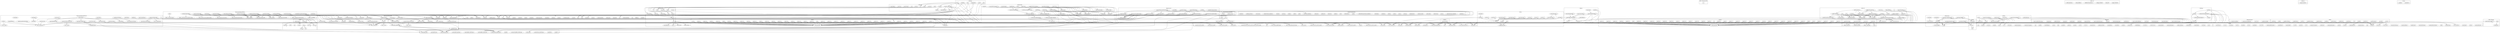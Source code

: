 strict digraph {
subgraph cluster_5766_stdStorageSafe {
label = "stdStorageSafe"
"5766_with_key" [label="with_key"]
"5766_depth" [label="depth"]
"5766_sigs" [label="sigs"]
"5766_read_bool" [label="read_bool"]
"5766_read_address" [label="read_address"]
"5766_read_uint" [label="read_uint"]
"5766_read_int" [label="read_int"]
"5766_sig" [label="sig"]
"5766_bytesToBytes32" [label="bytesToBytes32"]
"5766_flatten" [label="flatten"]
"5766_read" [label="read"]
"5766_target" [label="target"]
"5766_find" [label="find"]
"5766_read_bytes32" [label="read_bytes32"]
"5766_read" -> "5766_find"
"5766_read_int" -> "5766_read"
"5766_read_bytes32" -> "5766_read"
"5766_read_bool" -> "5766_read_int"
"5766_read_uint" -> "5766_read"
"5766_find" -> "5766_flatten"
"5766_read_address" -> "5766_read"
"5766_sig" -> "5766_sigs"
"5766_find" -> "5766_bytesToBytes32"
}subgraph cluster_26505_IERC1155MetadataURI {
label = "IERC1155MetadataURI"
"26505_uri" [label="uri"]
}subgraph cluster_31381_RocketNodeStakingInterface {
label = "RocketNodeStakingInterface"
"31381_stakeRPL" [label="stakeRPL"]
"31381_stakeRPLFor" [label="stakeRPLFor"]
"31381_getNodeMaximumRPLStake" [label="getNodeMaximumRPLStake"]
"31381_getNodeMinipoolLimit" [label="getNodeMinipoolLimit"]
"31381_calculateTotalEffectiveRPLStake" [label="calculateTotalEffectiveRPLStake"]
"31381_slashRPL" [label="slashRPL"]
"31381_getNodeRPLStake" [label="getNodeRPLStake"]
"31381_getTotalEffectiveRPLStake" [label="getTotalEffectiveRPLStake"]
"31381_getNodeEffectiveRPLStake" [label="getNodeEffectiveRPLStake"]
"31381_getNodeRPLStakedTime" [label="getNodeRPLStakedTime"]
"31381_getNodeMinimumRPLStake" [label="getNodeMinimumRPLStake"]
"31381_getTotalRPLStake" [label="getTotalRPLStake"]
"31381_withdrawRPL" [label="withdrawRPL"]
}subgraph cluster_27032_Strings {
label = "Strings"
"27032_toString" [label="toString"]
"27032_toHexString" [label="toHexString"]
"27032_toHexString" -> "27032_toHexString"
}subgraph cluster_29721_DSTest {
label = "DSTest"
"29721_failed" [label="failed"]
"29721_assertGt" [label="assertGt"]
"29721_assertGe" [label="assertGe"]
"29721_assertEq0" [label="assertEq0"]
"29721_assertGeDecimal" [label="assertGeDecimal"]
"29721_hasHEVMContext" [label="hasHEVMContext"]
"29721_assertLtDecimal" [label="assertLtDecimal"]
"29721_fail" [label="fail"]
"29721_assertEq32" [label="assertEq32"]
"29721_assertEq" [label="assertEq"]
"29721_checkEq0" [label="checkEq0"]
"29721_assertEqDecimal" [label="assertEqDecimal"]
"29721_assertGtDecimal" [label="assertGtDecimal"]
"29721_assertTrue" [label="assertTrue"]
"29721_assertLt" [label="assertLt"]
"29721_assertLeDecimal" [label="assertLeDecimal"]
"29721_assertLe" [label="assertLe"]
"29721_assertLe" -> "29721_assertLe"
"29721_assertEq" -> "29721_fail"
"29721_assertTrue" -> "29721_fail"
"29721_assertGeDecimal" -> "29721_fail"
"29721_assertLeDecimal" -> "29721_assertLeDecimal"
"29721_assertGtDecimal" -> "29721_fail"
"29721_assertLt" -> "29721_assertLt"
"29721_assertEq0" -> "29721_fail"
"29721_assertGt" -> "29721_fail"
"29721_assertTrue" -> "29721_assertTrue"
"29721_assertLtDecimal" -> "29721_assertLtDecimal"
"29721_assertLt" -> "29721_fail"
"29721_assertGt" -> "29721_assertGt"
"29721_assertLeDecimal" -> "29721_assertGeDecimal"
"29721_assertGe" -> "29721_assertGe"
"29721_failed" -> "29721_hasHEVMContext"
"29721_assertGeDecimal" -> "29721_assertGeDecimal"
"29721_assertLtDecimal" -> "29721_fail"
"29721_assertGtDecimal" -> "29721_assertGtDecimal"
"29721_fail" -> "29721_hasHEVMContext"
"29721_assertEq0" -> "29721_checkEq0"
"29721_assertEq" -> "29721_assertEq"
"29721_assertLe" -> "29721_fail"
"29721_assertEq0" -> "29721_assertEq0"
"29721_assertEq32" -> "29721_assertEq"
"29721_assertEqDecimal" -> "29721_assertEqDecimal"
"29721_assertLeDecimal" -> "29721_fail"
"29721_assertGe" -> "29721_fail"
"29721_assertEqDecimal" -> "29721_fail"
}subgraph cluster_31257_BlockscapeValidatorNFTGoerli {
label = "BlockscapeValidatorNFTGoerli"
"31257_getBalance" [label="getBalance"]
"31257_getReqRPLStake" [label="getReqRPLStake"]
"31257_uri" [label="uri"]
"31257_getCurrentEthLimit" [label="getCurrentEthLimit"]
"31257_userRequestWithdraw" [label="userRequestWithdraw"]
"31257_getMetadata" [label="getMetadata"]
"31257_closeValidatorNFT" [label="closeValidatorNFT"]
"31257_tryDepositValidatorNFT" [label="tryDepositValidatorNFT"]
"31257_contractURI" [label="contractURI"]
"31257_openValidatorNFT" [label="openValidatorNFT"]
"31257_hasNodeEnoughRPLStake" [label="hasNodeEnoughRPLStake"]
"31257_updateValidator" [label="updateValidator"]
"31257_constructor" [label="constructor"]
"31257_totalSupply" [label="totalSupply"]
"31257_withdraw" [label="withdraw"]
"31257__compareBytes" [label="_compareBytes"]
"31257__closeValidatorNFTInternal" [label="_closeValidatorNFTInternal"]
"31257_isVaultOpen" [label="isVaultOpen"]
"31257_changeETHLimit" [label="changeETHLimit"]
"31257_viewUserRequestWithdraw" [label="viewUserRequestWithdraw"]
"31257_tryWithdrawBatch" [label="tryWithdrawBatch"]
"31257__metadataValidatorNFTInternal" [label="_metadataValidatorNFTInternal"]
"31257_getAvailableRPLStake" [label="getAvailableRPLStake"]
"31257_setWithdrawFee" [label="setWithdrawFee"]
"31257_setBlockscapeRocketPoolNode" [label="setBlockscapeRocketPoolNode"]
"31257_getTokenID" [label="getTokenID"]
"31257_userRequestWithdraw" -> "31257_viewUserRequestWithdraw"
"31257_closeValidatorNFT" -> "31257_onlyOwner"
"31257_updateValidator" -> "31257__compareBytes"
"31257_withdraw" -> "31257_onlyOwner"
"31257_tryDepositValidatorNFT" -> "31257__metadataValidatorNFTInternal"
"31257_changeETHLimit" -> "31257_onlyOwner"
"31257_setWithdrawFee" -> "31257_onlyOwner"
"31257_constructor" -> "31257_constructor"
"31257_updateValidator" -> "31257_openValidatorNFT"
"31257_withdraw" -> "31257_owner"
"31257_updateValidator" -> "31257_getReqRPLStake"
"31257_tryDepositValidatorNFT" -> "31257__closeValidatorNFTInternal"
"31257_openValidatorNFT" -> "31257_onlyOwner"
"31257_updateValidator" -> "31257_hasNodeEnoughRPLStake"
"31257_tryDepositValidatorNFT" -> "31257_nonReentrant"
"31257_hasNodeEnoughRPLStake" -> "31257_getReqRPLStake"
"31257_setBlockscapeRocketPoolNode" -> "31257_onlyOwner"
"31257_updateValidator" -> "31257_getAvailableRPLStake"
"31257_updateValidator" -> "31257_onlyOwner"
"31257_tryWithdrawBatch" -> "31257_onlyOwner"
"31257__metadataValidatorNFTInternal" -> "31257__mint"
}subgraph cluster_27934_Math {
label = "Math"
"27934_log10" [label="log10"]
"27934_mulDiv" [label="mulDiv"]
"27934_sqrt" [label="sqrt"]
"27934_average" [label="average"]
"27934_log2" [label="log2"]
"27934_max" [label="max"]
"27934_ceilDiv" [label="ceilDiv"]
"27934_log256" [label="log256"]
"27934_min" [label="min"]
"27934_log256" -> "27934_log256"
"27934_sqrt" -> "27934_min"
"27934_log2" -> "27934_log2"
"27934_log10" -> "27934_log10"
"27934_sqrt" -> "27934_log2"
"27934_sqrt" -> "27934_sqrt"
"27934_mulDiv" -> "27934_mulDiv"
}subgraph cluster_24606_console2 {
label = "console2"
"24606_logBytes6" [label="logBytes6"]
"24606_logBytes26" [label="logBytes26"]
"24606_logBytes7" [label="logBytes7"]
"24606_logBytes19" [label="logBytes19"]
"24606_logBytes2" [label="logBytes2"]
"24606__sendLogPayload" [label="_sendLogPayload"]
"24606_logBytes22" [label="logBytes22"]
"24606_logBytes30" [label="logBytes30"]
"24606_logBytes9" [label="logBytes9"]
"24606_logBytes18" [label="logBytes18"]
"24606_logBytes31" [label="logBytes31"]
"24606_logBytes29" [label="logBytes29"]
"24606_logInt" [label="logInt"]
"24606_logBytes15" [label="logBytes15"]
"24606_logBytes8" [label="logBytes8"]
"24606_logBytes32" [label="logBytes32"]
"24606_logBytes25" [label="logBytes25"]
"24606_logBytes13" [label="logBytes13"]
"24606_logBytes14" [label="logBytes14"]
"24606_logBytes3" [label="logBytes3"]
"24606_logBytes23" [label="logBytes23"]
"24606_logBytes1" [label="logBytes1"]
"24606_logUint" [label="logUint"]
"24606_logBool" [label="logBool"]
"24606_logBytes16" [label="logBytes16"]
"24606_logBytes10" [label="logBytes10"]
"24606_logBytes20" [label="logBytes20"]
"24606_logBytes28" [label="logBytes28"]
"24606_logBytes21" [label="logBytes21"]
"24606_logBytes5" [label="logBytes5"]
"24606_logString" [label="logString"]
"24606_logBytes11" [label="logBytes11"]
"24606_logBytes27" [label="logBytes27"]
"24606_logBytes12" [label="logBytes12"]
"24606_logBytes24" [label="logBytes24"]
"24606_logBytes17" [label="logBytes17"]
"24606_logBytes" [label="logBytes"]
"24606_logAddress" [label="logAddress"]
"24606_log" [label="log"]
"24606_logBytes4" [label="logBytes4"]
"24606_logBytes3" -> "24606__sendLogPayload"
"24606_logBytes25" -> "24606__sendLogPayload"
"24606_logBytes1" -> "24606__sendLogPayload"
"24606_logBytes16" -> "24606__sendLogPayload"
"24606_logBytes9" -> "24606__sendLogPayload"
"24606_logBytes7" -> "24606__sendLogPayload"
"24606_logBytes21" -> "24606__sendLogPayload"
"24606_logBytes32" -> "24606__sendLogPayload"
"24606_logBytes20" -> "24606__sendLogPayload"
"24606_logBytes5" -> "24606__sendLogPayload"
"24606_logBytes26" -> "24606__sendLogPayload"
"24606_logBytes31" -> "24606__sendLogPayload"
"24606_logBytes17" -> "24606__sendLogPayload"
"24606_logBytes19" -> "24606__sendLogPayload"
"24606_log" -> "24606__sendLogPayload"
"24606_logString" -> "24606__sendLogPayload"
"24606_logBytes12" -> "24606__sendLogPayload"
"24606_logBool" -> "24606__sendLogPayload"
"24606_logBytes8" -> "24606__sendLogPayload"
"24606_logBytes22" -> "24606__sendLogPayload"
"24606_logBytes14" -> "24606__sendLogPayload"
"24606_logUint" -> "24606__sendLogPayload"
"24606_logBytes6" -> "24606__sendLogPayload"
"24606_logBytes10" -> "24606__sendLogPayload"
"24606_logBytes15" -> "24606__sendLogPayload"
"24606_logBytes23" -> "24606__sendLogPayload"
"24606_logInt" -> "24606__sendLogPayload"
"24606_logBytes27" -> "24606__sendLogPayload"
"24606_logBytes13" -> "24606__sendLogPayload"
"24606_logBytes11" -> "24606__sendLogPayload"
"24606_logAddress" -> "24606__sendLogPayload"
"24606_logBytes" -> "24606__sendLogPayload"
"24606_logBytes29" -> "24606__sendLogPayload"
"24606_logBytes28" -> "24606__sendLogPayload"
"24606_logBytes24" -> "24606__sendLogPayload"
"24606_logBytes2" -> "24606__sendLogPayload"
"24606_logBytes4" -> "24606__sendLogPayload"
"24606_logBytes18" -> "24606__sendLogPayload"
"24606_logBytes30" -> "24606__sendLogPayload"
}subgraph cluster_6307_stdStorage {
label = "stdStorage"
"6307_target" [label="target"]
"6307_read_address" [label="read_address"]
"6307_with_key" [label="with_key"]
"6307_find" [label="find"]
"6307_read_bytes32" [label="read_bytes32"]
"6307_bytesToBytes32" [label="bytesToBytes32"]
"6307_read_uint" [label="read_uint"]
"6307_flatten" [label="flatten"]
"6307_depth" [label="depth"]
"6307_sigs" [label="sigs"]
"6307_read_int" [label="read_int"]
"6307_checked_write" [label="checked_write"]
"6307_sig" [label="sig"]
"6307_read_bool" [label="read_bool"]
"6307_checked_write" -> "6307_checked_write"
"6307_checked_write" -> "6307_flatten"
"6307_checked_write" -> "6307_find"
"6307_checked_write" -> "6307_bytesToBytes32"
}subgraph cluster_27056_ERC165 {
label = "ERC165"
"27056_supportsInterface" [label="supportsInterface"]
}subgraph cluster_24882_Ownable {
label = "Ownable"
"24882_owner" [label="owner"]
"24882__checkOwner" [label="_checkOwner"]
"24882_transferOwnership" [label="transferOwnership"]
"24882_renounceOwnership" [label="renounceOwnership"]
"24882_constructor" [label="constructor"]
"24882__transferOwnership" [label="_transferOwnership"]
"24882_renounceOwnership" -> "24882_onlyOwner"
"24882__checkOwner" -> "24882__msgSender"
"24882_constructor" -> "24882__msgSender"
"24882_renounceOwnership" -> "24882__transferOwnership"
"24882_transferOwnership" -> "24882__transferOwnership"
"24882_transferOwnership" -> "24882_onlyOwner"
"24882_constructor" -> "24882__transferOwnership"
"24882__checkOwner" -> "24882_owner"
}subgraph cluster_26292_IERC1155 {
label = "IERC1155"
"26292_isApprovedForAll" [label="isApprovedForAll"]
"26292_balanceOf" [label="balanceOf"]
"26292_setApprovalForAll" [label="setApprovalForAll"]
"26292_safeBatchTransferFrom" [label="safeBatchTransferFrom"]
"26292_balanceOfBatch" [label="balanceOfBatch"]
"26292_safeTransferFrom" [label="safeTransferFrom"]
}subgraph cluster_8121_VmSafe {
label = "VmSafe"
"8121_parseJsonBytes32" [label="parseJsonBytes32"]
"8121_envBool" [label="envBool"]
"8121_parseJsonInt" [label="parseJsonInt"]
"8121_toString" [label="toString"]
"8121_serializeAddress" [label="serializeAddress"]
"8121_setEnv" [label="setEnv"]
"8121_parseJsonBytes32Array" [label="parseJsonBytes32Array"]
"8121_pauseGasMetering" [label="pauseGasMetering"]
"8121_stopBroadcast" [label="stopBroadcast"]
"8121_parseJsonAddress" [label="parseJsonAddress"]
"8121_resumeGasMetering" [label="resumeGasMetering"]
"8121_serializeString" [label="serializeString"]
"8121_rpcUrl" [label="rpcUrl"]
"8121_serializeBool" [label="serializeBool"]
"8121_addr" [label="addr"]
"8121_parseJsonString" [label="parseJsonString"]
"8121_serializeInt" [label="serializeInt"]
"8121_envOr" [label="envOr"]
"8121_getCode" [label="getCode"]
"8121_parseJsonBytesArray" [label="parseJsonBytesArray"]
"8121_envBytes32" [label="envBytes32"]
"8121_parseJsonUintArray" [label="parseJsonUintArray"]
"8121_envInt" [label="envInt"]
"8121_parseUint" [label="parseUint"]
"8121_writeFile" [label="writeFile"]
"8121_parseJsonBool" [label="parseJsonBool"]
"8121_parseBytes32" [label="parseBytes32"]
"8121_parseJsonAddressArray" [label="parseJsonAddressArray"]
"8121_removeFile" [label="removeFile"]
"8121_parseBytes" [label="parseBytes"]
"8121_envUint" [label="envUint"]
"8121_deriveKey" [label="deriveKey"]
"8121_readLine" [label="readLine"]
"8121_recordLogs" [label="recordLogs"]
"8121_accesses" [label="accesses"]
"8121_rpcUrlStructs" [label="rpcUrlStructs"]
"8121_ffi" [label="ffi"]
"8121_record" [label="record"]
"8121_envString" [label="envString"]
"8121_rememberKey" [label="rememberKey"]
"8121_parseJson" [label="parseJson"]
"8121_getRecordedLogs" [label="getRecordedLogs"]
"8121_parseJsonBoolArray" [label="parseJsonBoolArray"]
"8121_parseJsonBytes" [label="parseJsonBytes"]
"8121_startBroadcast" [label="startBroadcast"]
"8121_envAddress" [label="envAddress"]
"8121_readFileBinary" [label="readFileBinary"]
"8121_serializeBytes32" [label="serializeBytes32"]
"8121_envBytes" [label="envBytes"]
"8121_projectRoot" [label="projectRoot"]
"8121_parseAddress" [label="parseAddress"]
"8121_getDeployedCode" [label="getDeployedCode"]
"8121_parseJsonUint" [label="parseJsonUint"]
"8121_writeLine" [label="writeLine"]
"8121_rpcUrls" [label="rpcUrls"]
"8121_parseInt" [label="parseInt"]
"8121_getNonce" [label="getNonce"]
"8121_parseBool" [label="parseBool"]
"8121_label" [label="label"]
"8121_assume" [label="assume"]
"8121_writeFileBinary" [label="writeFileBinary"]
"8121_readFile" [label="readFile"]
"8121_sign" [label="sign"]
"8121_parseJsonStringArray" [label="parseJsonStringArray"]
"8121_parseJsonIntArray" [label="parseJsonIntArray"]
"8121_fsMetadata" [label="fsMetadata"]
"8121_writeJson" [label="writeJson"]
"8121_serializeBytes" [label="serializeBytes"]
"8121_closeFile" [label="closeFile"]
"8121_broadcast" [label="broadcast"]
"8121_serializeUint" [label="serializeUint"]
"8121_load" [label="load"]
}subgraph cluster_26170_ERC1155 {
label = "ERC1155"
"26170__doSafeTransferAcceptanceCheck" [label="_doSafeTransferAcceptanceCheck"]
"26170_balanceOf" [label="balanceOf"]
"26170_isApprovedForAll" [label="isApprovedForAll"]
"26170_safeBatchTransferFrom" [label="safeBatchTransferFrom"]
"26170_uri" [label="uri"]
"26170_constructor" [label="constructor"]
"26170__safeTransferFrom" [label="_safeTransferFrom"]
"26170_balanceOfBatch" [label="balanceOfBatch"]
"26170__burn" [label="_burn"]
"26170__asSingletonArray" [label="_asSingletonArray"]
"26170__setURI" [label="_setURI"]
"26170__mint" [label="_mint"]
"26170_safeTransferFrom" [label="safeTransferFrom"]
"26170__afterTokenTransfer" [label="_afterTokenTransfer"]
"26170__setApprovalForAll" [label="_setApprovalForAll"]
"26170__safeBatchTransferFrom" [label="_safeBatchTransferFrom"]
"26170_setApprovalForAll" [label="setApprovalForAll"]
"26170__mintBatch" [label="_mintBatch"]
"26170__burnBatch" [label="_burnBatch"]
"26170_supportsInterface" [label="supportsInterface"]
"26170__beforeTokenTransfer" [label="_beforeTokenTransfer"]
"26170__doSafeBatchTransferAcceptanceCheck" [label="_doSafeBatchTransferAcceptanceCheck"]
"26170__mintBatch" -> "26170__beforeTokenTransfer"
"26170__mint" -> "26170__doSafeTransferAcceptanceCheck"
"26170_safeBatchTransferFrom" -> "26170__safeBatchTransferFrom"
"26170__safeTransferFrom" -> "26170__doSafeTransferAcceptanceCheck"
"26170__safeTransferFrom" -> "26170__afterTokenTransfer"
"26170_constructor" -> "26170__setURI"
"26170__mintBatch" -> "26170__doSafeBatchTransferAcceptanceCheck"
"26170__safeBatchTransferFrom" -> "26170__beforeTokenTransfer"
"26170__mint" -> "26170__beforeTokenTransfer"
"26170_setApprovalForAll" -> "26170__msgSender"
"26170_balanceOfBatch" -> "26170_balanceOf"
"26170_safeBatchTransferFrom" -> "26170__msgSender"
"26170__mint" -> "26170__msgSender"
"26170__burnBatch" -> "26170__msgSender"
"26170_safeTransferFrom" -> "26170_isApprovedForAll"
"26170__safeBatchTransferFrom" -> "26170__doSafeBatchTransferAcceptanceCheck"
"26170__safeTransferFrom" -> "26170__beforeTokenTransfer"
"26170__burn" -> "26170__asSingletonArray"
"26170__safeBatchTransferFrom" -> "26170__msgSender"
"26170_safeTransferFrom" -> "26170__msgSender"
"26170__safeBatchTransferFrom" -> "26170__afterTokenTransfer"
"26170__burnBatch" -> "26170__afterTokenTransfer"
"26170__burn" -> "26170__afterTokenTransfer"
"26170_setApprovalForAll" -> "26170__setApprovalForAll"
"26170__safeTransferFrom" -> "26170__msgSender"
"26170__mint" -> "26170__asSingletonArray"
"26170_safeTransferFrom" -> "26170__safeTransferFrom"
"26170__mintBatch" -> "26170__msgSender"
"26170__burnBatch" -> "26170__beforeTokenTransfer"
"26170__safeTransferFrom" -> "26170__asSingletonArray"
"26170__burn" -> "26170__beforeTokenTransfer"
"26170_supportsInterface" -> "26170_supportsInterface"
"26170__mintBatch" -> "26170__afterTokenTransfer"
"26170__mint" -> "26170__afterTokenTransfer"
"26170__burn" -> "26170__msgSender"
"26170_safeBatchTransferFrom" -> "26170_isApprovedForAll"
}subgraph cluster_31291_RocketNodeDepositInterface {
label = "RocketNodeDepositInterface"
"31291_getDepositType" [label="getDepositType"]
"31291_deposit" [label="deposit"]
}subgraph cluster_27068_IERC165 {
label = "IERC165"
"27068_supportsInterface" [label="supportsInterface"]
}subgraph cluster_1342_StdAssertions {
label = "StdAssertions"
"1342_assertEq" [label="assertEq"]
"1342_assertApproxEqRelDecimal" [label="assertApproxEqRelDecimal"]
"1342_assertApproxEqRel" [label="assertApproxEqRel"]
"1342_assertApproxEqAbs" [label="assertApproxEqAbs"]
"1342_assertFalse" [label="assertFalse"]
"1342_assertEqUint" [label="assertEqUint"]
"1342_fail" [label="fail"]
"1342_assertApproxEqAbsDecimal" [label="assertApproxEqAbsDecimal"]
"1342_fail" -> "1342_fail"
"1342_assertEq" -> "1342_assertEq0"
"1342_assertApproxEqAbs" -> "1342_assertApproxEqAbs"
"1342_assertApproxEqAbsDecimal" -> "1342_assertApproxEqAbsDecimal"
"1342_assertApproxEqRel" -> "1342_fail"
"1342_assertFalse" -> "1342_assertTrue"
"1342_assertApproxEqAbsDecimal" -> "1342_fail"
"1342_assertEq" -> "1342_fail"
"1342_assertApproxEqRelDecimal" -> "1342_assertApproxEqRelDecimal"
"1342_assertApproxEqAbs" -> "1342_fail"
"1342_assertApproxEqRel" -> "1342_assertEq"
"1342_assertEqUint" -> "1342_assertEq"
"1342_assertApproxEqRel" -> "1342_assertApproxEqRel"
"1342_assertEq" -> "1342_assertEq"
"1342_assertApproxEqRelDecimal" -> "1342_fail"
"1342_assertApproxEqRelDecimal" -> "1342_assertEq"
}subgraph cluster_24769_IMulticall3 {
label = "IMulticall3"
"24769_getCurrentBlockCoinbase" [label="getCurrentBlockCoinbase"]
"24769_getLastBlockHash" [label="getLastBlockHash"]
"24769_blockAndAggregate" [label="blockAndAggregate"]
"24769_getChainId" [label="getChainId"]
"24769_getCurrentBlockDifficulty" [label="getCurrentBlockDifficulty"]
"24769_getEthBalance" [label="getEthBalance"]
"24769_tryBlockAndAggregate" [label="tryBlockAndAggregate"]
"24769_aggregate" [label="aggregate"]
"24769_getCurrentBlockGasLimit" [label="getCurrentBlockGasLimit"]
"24769_aggregate3Value" [label="aggregate3Value"]
"24769_getBasefee" [label="getBasefee"]
"24769_getBlockHash" [label="getBlockHash"]
"24769_aggregate3" [label="aggregate3"]
"24769_getBlockNumber" [label="getBlockNumber"]
"24769_tryAggregate" [label="tryAggregate"]
"24769_getCurrentBlockTimestamp" [label="getCurrentBlockTimestamp"]
}subgraph cluster_30531_BlockscapeValidatorNFT {
label = "BlockscapeValidatorNFT"
"30531_setBlockscapeRocketPoolNode" [label="setBlockscapeRocketPoolNode"]
"30531_getBalance" [label="getBalance"]
"30531_getReqRPLStake" [label="getReqRPLStake"]
"30531_contractURI" [label="contractURI"]
"30531_userRequestWithdraw" [label="userRequestWithdraw"]
"30531_changeETHLimit" [label="changeETHLimit"]
"30531__compareBytes" [label="_compareBytes"]
"30531_depositValidatorNFT" [label="depositValidatorNFT"]
"30531_closeValidatorNFT" [label="closeValidatorNFT"]
"30531_withdraw" [label="withdraw"]
"30531_getTokenID" [label="getTokenID"]
"30531_totalSupply" [label="totalSupply"]
"30531__metadataValidatorNFTInternal" [label="_metadataValidatorNFTInternal"]
"30531_setWithdrawFee" [label="setWithdrawFee"]
"30531_openValidatorNFT" [label="openValidatorNFT"]
"30531_constructor" [label="constructor"]
"30531_getAvailableRPLStake" [label="getAvailableRPLStake"]
"30531_uri" [label="uri"]
"30531_hasNodeEnoughRPLStake" [label="hasNodeEnoughRPLStake"]
"30531_withdrawBatch" [label="withdrawBatch"]
"30531_getCurrentEthLimit" [label="getCurrentEthLimit"]
"30531__closeValidatorNFTInternal" [label="_closeValidatorNFTInternal"]
"30531_updateValidator" [label="updateValidator"]
"30531_getMetadata" [label="getMetadata"]
"30531_isVaultOpen" [label="isVaultOpen"]
"30531_viewUserRequestWithdraw" [label="viewUserRequestWithdraw"]
"30531_depositValidatorNFT" -> "30531_nonReentrant"
"30531_hasNodeEnoughRPLStake" -> "30531_getReqRPLStake"
"30531_openValidatorNFT" -> "30531_hasNodeEnoughRPLStake"
"30531_withdrawBatch" -> "30531_withdraw"
"30531_withdrawBatch" -> "30531_onlyOwner"
"30531_updateValidator" -> "30531_openValidatorNFT"
"30531_openValidatorNFT" -> "30531_onlyOwner"
"30531_withdraw" -> "30531_onlyOwner"
"30531_constructor" -> "30531_constructor"
"30531_setWithdrawFee" -> "30531_onlyOwner"
"30531_updateValidator" -> "30531__compareBytes"
"30531_updateValidator" -> "30531_getReqRPLStake"
"30531_updateValidator" -> "30531_hasNodeEnoughRPLStake"
"30531__metadataValidatorNFTInternal" -> "30531__mint"
"30531_withdraw" -> "30531_owner"
"30531_userRequestWithdraw" -> "30531_viewUserRequestWithdraw"
"30531_updateValidator" -> "30531_getAvailableRPLStake"
"30531_depositValidatorNFT" -> "30531__metadataValidatorNFTInternal"
"30531_updateValidator" -> "30531_onlyOwner"
"30531_closeValidatorNFT" -> "30531_onlyOwner"
"30531_changeETHLimit" -> "30531_onlyOwner"
"30531_depositValidatorNFT" -> "30531__closeValidatorNFTInternal"
"30531_setBlockscapeRocketPoolNode" -> "30531_onlyOwner"
}subgraph cluster_7114_StdUtils {
label = "StdUtils"
"7114_bytesToUint" [label="bytesToUint"]
"7114_addressFromLast20Bytes" [label="addressFromLast20Bytes"]
"7114__bound" [label="_bound"]
"7114_computeCreateAddress" [label="computeCreateAddress"]
"7114_bound" [label="bound"]
"7114_hashInitCode" [label="hashInitCode"]
"7114_getTokenBalances" [label="getTokenBalances"]
"7114_computeCreate2Address" [label="computeCreate2Address"]
"7114_console2_log" [label="console2_log"]
"7114_computeCreate2Address" -> "7114_addressFromLast20Bytes"
"7114_computeCreateAddress" -> "7114_addressFromLast20Bytes"
"7114_computeCreate2Address" -> "7114_computeCreate2Address"
"7114_hashInitCode" -> "7114_hashInitCode"
"7114_bound" -> "7114__bound"
"7114_bound" -> "7114_console2_log"
}subgraph cluster_3578_StdCheatsSafe {
label = "StdCheatsSafe"
"3578_assumeNoPrecompiles" [label="assumeNoPrecompiles"]
"3578__bytesToUint" [label="_bytesToUint"]
"3578_isFork" [label="isFork"]
"3578_rawToConvertedEIP1559Detail" [label="rawToConvertedEIP1559Detail"]
"3578_rawToConvertedEIPTx1559s" [label="rawToConvertedEIPTx1559s"]
"3578_readReceipts" [label="readReceipts"]
"3578_rawToConvertedReceipts" [label="rawToConvertedReceipts"]
"3578_makeAddrAndKey" [label="makeAddrAndKey"]
"3578_rawToConvertedReceipt" [label="rawToConvertedReceipt"]
"3578_rawToConvertedEIPTx1559" [label="rawToConvertedEIPTx1559"]
"3578_deployCode" [label="deployCode"]
"3578_readEIP1559ScriptArtifact" [label="readEIP1559ScriptArtifact"]
"3578_assumePayable" [label="assumePayable"]
"3578_readReceipt" [label="readReceipt"]
"3578_deriveRememberKey" [label="deriveRememberKey"]
"3578_makeAddr" [label="makeAddr"]
"3578_rawToConvertedReceiptLogs" [label="rawToConvertedReceiptLogs"]
"3578_readTx1559" [label="readTx1559"]
"3578_readTx1559s" [label="readTx1559s"]
"3578_readTx1559" -> "3578_rawToConvertedEIPTx1559"
"3578_assumeNoPrecompiles" -> "3578_assumeNoPrecompiles"
"3578_readTx1559s" -> "3578_rawToConvertedEIPTx1559s"
"3578_rawToConvertedReceipt" -> "3578_rawToConvertedReceiptLogs"
"3578_makeAddr" -> "3578_makeAddrAndKey"
"3578_rawToConvertedEIP1559Detail" -> "3578__bytesToUint"
"3578_rawToConvertedEIPTx1559" -> "3578_rawToConvertedEIP1559Detail"
"3578_rawToConvertedReceipt" -> "3578__bytesToUint"
"3578_readEIP1559ScriptArtifact" -> "3578_rawToConvertedReceipts"
"3578_rawToConvertedReceipts" -> "3578_rawToConvertedReceipt"
"3578_readEIP1559ScriptArtifact" -> "3578_rawToConvertedEIPTx1559s"
"3578_readReceipt" -> "3578_rawToConvertedReceipt"
"3578_readReceipts" -> "3578_rawToConvertedReceipts"
"3578_rawToConvertedReceiptLogs" -> "3578__bytesToUint"
"3578_rawToConvertedEIPTx1559s" -> "3578_rawToConvertedEIPTx1559"
}subgraph cluster_26835_Address {
label = "Address"
"26835_verifyCallResultFromTarget" [label="verifyCallResultFromTarget"]
"26835_functionStaticCall" [label="functionStaticCall"]
"26835_functionCallWithValue" [label="functionCallWithValue"]
"26835__revert" [label="_revert"]
"26835_sendValue" [label="sendValue"]
"26835_functionCall" [label="functionCall"]
"26835_verifyCallResult" [label="verifyCallResult"]
"26835_isContract" [label="isContract"]
"26835_functionDelegateCall" [label="functionDelegateCall"]
"26835_functionCallWithValue" -> "26835_verifyCallResultFromTarget"
"26835_verifyCallResultFromTarget" -> "26835_isContract"
"26835_verifyCallResult" -> "26835__revert"
"26835_functionCall" -> "26835_functionCallWithValue"
"26835_functionStaticCall" -> "26835_functionStaticCall"
"26835_verifyCallResultFromTarget" -> "26835__revert"
"26835_functionCallWithValue" -> "26835_functionCallWithValue"
"26835_functionStaticCall" -> "26835_verifyCallResultFromTarget"
"26835_functionDelegateCall" -> "26835_verifyCallResultFromTarget"
"26835_functionDelegateCall" -> "26835_functionDelegateCall"
}subgraph cluster_2006_StdChains {
label = "StdChains"
"2006__toUpper" [label="_toUpper"]
"2006_setChain" [label="setChain"]
"2006_setChainWithDefaultRpcUrl" [label="setChainWithDefaultRpcUrl"]
"2006_getChainWithUpdatedRpcUrl" [label="getChainWithUpdatedRpcUrl"]
"2006_getChain" [label="getChain"]
"2006_initialize" [label="initialize"]
"2006_setChain" -> "2006_setChain"
"2006_setChain" -> "2006_initialize"
"2006_initialize" -> "2006_setChainWithDefaultRpcUrl"
"2006_getChain" -> "2006_getChainWithUpdatedRpcUrl"
"2006_getChain" -> "2006_initialize"
"2006_getChainWithUpdatedRpcUrl" -> "2006__toUpper"
"2006_setChainWithDefaultRpcUrl" -> "2006_setChain"
}subgraph cluster_31577_RocketStorageInterface {
label = "RocketStorageInterface"
"31577_getAddress" [label="getAddress"]
"31577_getNodeWithdrawalAddress" [label="getNodeWithdrawalAddress"]
"31577_getUint" [label="getUint"]
"31577_deleteString" [label="deleteString"]
"31577_getGuardian" [label="getGuardian"]
"31577_confirmGuardian" [label="confirmGuardian"]
"31577_deleteBytes32" [label="deleteBytes32"]
"31577_setString" [label="setString"]
"31577_setUint" [label="setUint"]
"31577_subUint" [label="subUint"]
"31577_addUint" [label="addUint"]
"31577_setAddress" [label="setAddress"]
"31577_deleteBytes" [label="deleteBytes"]
"31577_getNodePendingWithdrawalAddress" [label="getNodePendingWithdrawalAddress"]
"31577_getBool" [label="getBool"]
"31577_deleteAddress" [label="deleteAddress"]
"31577_setInt" [label="setInt"]
"31577_getBytes" [label="getBytes"]
"31577_deleteUint" [label="deleteUint"]
"31577_getBytes32" [label="getBytes32"]
"31577_setBytes32" [label="setBytes32"]
"31577_setWithdrawalAddress" [label="setWithdrawalAddress"]
"31577_getInt" [label="getInt"]
"31577_setBool" [label="setBool"]
"31577_setBytes" [label="setBytes"]
"31577_getString" [label="getString"]
"31577_deleteInt" [label="deleteInt"]
"31577_confirmWithdrawalAddress" [label="confirmWithdrawalAddress"]
"31577_setGuardian" [label="setGuardian"]
"31577_getDeployedStatus" [label="getDeployedStatus"]
"31577_deleteBool" [label="deleteBool"]
}subgraph cluster_32860_BlockscapeValidatorNFTTest {
label = "BlockscapeValidatorNFTTest"
"32860_testCloseValidatorNFT" [label="testCloseValidatorNFT"]
"32860_testDepositWithdrawalMulti" [label="testDepositWithdrawalMulti"]
"32860_testUpdateValidator" [label="testUpdateValidator"]
"32860_testOpenValidatorNFT" [label="testOpenValidatorNFT"]
"32860_testDepositValidatorNFT" [label="testDepositValidatorNFT"]
"32860_testWithdraw" [label="testWithdraw"]
"32860_testSetWithdrawFee" [label="testSetWithdrawFee"]
"32860_testWithdrawBatch" [label="testWithdrawBatch"]
"32860_testChangeETHLimit" [label="testChangeETHLimit"]
"32860_testFallbacks" [label="testFallbacks"]
"32860_setUp" [label="setUp"]
"32860_testSetBlockscapeRocketPoolNode" [label="testSetBlockscapeRocketPoolNode"]
"32860_testUserRequestWithdraw" [label="testUserRequestWithdraw"]
"32860_testDepositWithdrawalMulti" -> "32860__openValidatorNFT"
"32860_testWithdrawBatch" -> "32860__depositSoloStaker"
"32860_testWithdraw" -> "32860_assertEq"
"32860_testCloseValidatorNFT" -> "32860__openValidatorNFT"
"32860_testDepositWithdrawalMulti" -> "32860__stakeRPL"
"32860_testWithdraw" -> "32860__depositSoloStaker"
"32860_testOpenValidatorNFT" -> "32860_assertEq"
"32860_testCloseValidatorNFT" -> "32860__testInitRocketPoolSetup"
"32860_testDepositValidatorNFT" -> "32860__stakeRPL"
"32860_testUpdateValidator" -> "32860__openValidatorNFT"
"32860_testWithdrawBatch" -> "32860_assertEq"
"32860_testCloseValidatorNFT" -> "32860__stakeRPL"
"32860_testOpenValidatorNFT" -> "32860__testContractSetupAfterStaking"
"32860_testChangeETHLimit" -> "32860_assertEq"
"32860_testCloseValidatorNFT" -> "32860__testInitContractSetup"
"32860_testDepositWithdrawalMulti" -> "32860__unstakeRPL"
"32860_testDepositWithdrawalMulti" -> "32860__depositSoloStaker"
"32860_testWithdraw" -> "32860__stakeRPL"
"32860_testUserRequestWithdraw" -> "32860_assertEq"
"32860_testUpdateValidator" -> "32860__stakeRPL"
"32860_testOpenValidatorNFT" -> "32860__testRocketPoolSetupAfterStaking"
"32860_testDepositWithdrawalMulti" -> "32860__warpAfterStakingCooldown"
"32860_testCloseValidatorNFT" -> "32860_assertEq"
"32860_testUserRequestWithdraw" -> "32860__stakeRPL"
"32860_testDepositWithdrawalMulti" -> "32860_assertEq"
"32860_testUpdateValidator" -> "32860__depositSoloStaker"
"32860_testOpenValidatorNFT" -> "32860__testInitContractSetup"
"32860_setUp" -> "32860__setupParticipants"
"32860_testDepositValidatorNFT" -> "32860__depositSoloStaker"
"32860_testOpenValidatorNFT" -> "32860__stakeRPL"
"32860_testDepositValidatorNFT" -> "32860__openValidatorNFT"
"32860_testDepositValidatorNFT" -> "32860_assertEq"
"32860_testWithdrawBatch" -> "32860__stakeRPL"
"32860_testOpenValidatorNFT" -> "32860__testInitRocketPoolSetup"
"32860_testWithdraw" -> "32860__openValidatorNFT"
"32860_testUserRequestWithdraw" -> "32860__depositSoloStaker"
"32860_testUpdateValidator" -> "32860_assertEq"
"32860_testOpenValidatorNFT" -> "32860__openValidatorNFT"
"32860_testWithdrawBatch" -> "32860__openValidatorNFT"
"32860_testUserRequestWithdraw" -> "32860__openValidatorNFT"
}subgraph cluster_4700_stdJson {
label = "stdJson"
"4700_readBytes" [label="readBytes"]
"4700_readBytesArray" [label="readBytesArray"]
"4700_readAddressArray" [label="readAddressArray"]
"4700_parseRaw" [label="parseRaw"]
"4700_write" [label="write"]
"4700_serialize" [label="serialize"]
"4700_readInt" [label="readInt"]
"4700_readString" [label="readString"]
"4700_readStringArray" [label="readStringArray"]
"4700_readAddress" [label="readAddress"]
"4700_readBool" [label="readBool"]
"4700_readIntArray" [label="readIntArray"]
"4700_readBytes32" [label="readBytes32"]
"4700_readUintArray" [label="readUintArray"]
"4700_readUint" [label="readUint"]
"4700_readBoolArray" [label="readBoolArray"]
"4700_readBytes32Array" [label="readBytes32Array"]
}subgraph cluster_26333_IERC1155Receiver {
label = "IERC1155Receiver"
"26333_onERC1155BatchReceived" [label="onERC1155BatchReceived"]
"26333_onERC1155Received" [label="onERC1155Received"]
}subgraph cluster_26857_Context {
label = "Context"
"26857__msgSender" [label="_msgSender"]
"26857__msgData" [label="_msgData"]
}subgraph cluster_4842_stdMath {
label = "stdMath"
"4842_abs" [label="abs"]
"4842_delta" [label="delta"]
"4842_percentDelta" [label="percentDelta"]
"4842_percentDelta" -> "4842_delta"
"4842_delta" -> "4842_delta"
"4842_delta" -> "4842_abs"
"4842_percentDelta" -> "4842_abs"
}subgraph cluster_24947_ReentrancyGuard {
label = "ReentrancyGuard"
"24947__nonReentrantAfter" [label="_nonReentrantAfter"]
"24947_constructor" [label="constructor"]
"24947__reentrancyGuardEntered" [label="_reentrancyGuardEntered"]
"24947__nonReentrantBefore" [label="_nonReentrantBefore"]
}subgraph cluster_33395_HelperContract {
label = "HelperContract"
"33395__unstakeRPL" [label="_unstakeRPL"]
"33395__depositToRocketpool" [label="_depositToRocketpool"]
"33395__warpTimeToDeposit" [label="_warpTimeToDeposit"]
"33395__testContractSetupAfterStaking" [label="_testContractSetupAfterStaking"]
"33395__stakeRPL" [label="_stakeRPL"]
"33395__warpTimeAfterRPLStake" [label="_warpTimeAfterRPLStake"]
"33395__testInitContractSetup" [label="_testInitContractSetup"]
"33395__warpAfterStakingCooldown" [label="_warpAfterStakingCooldown"]
"33395__testInitRocketPoolSetup" [label="_testInitRocketPoolSetup"]
"33395__openVaultDepositAndTestInitSetup" [label="_openVaultDepositAndTestInitSetup"]
"33395__testRocketPoolSetupAfterStaking" [label="_testRocketPoolSetupAfterStaking"]
"33395__openValidatorNFT" [label="_openValidatorNFT"]
"33395__depositSoloStaker" [label="_depositSoloStaker"]
"33395__setupParticipants" [label="_setupParticipants"]
"33395__testInitRocketPoolSetup" -> "33395_assertEq"
"33395__openVaultDepositAndTestInitSetup" -> "33395__openValidatorNFT"
"33395__testInitContractSetup" -> "33395_assertEq"
"33395__openVaultDepositAndTestInitSetup" -> "33395_assertEq"
"33395__depositToRocketpool" -> "33395__warpTimeToDeposit"
"33395__testRocketPoolSetupAfterStaking" -> "33395_assertEq"
"33395__testContractSetupAfterStaking" -> "33395_assertEq"
"33395__stakeRPL" -> "33395__warpTimeAfterRPLStake"
"33395__openVaultDepositAndTestInitSetup" -> "33395__testInitRocketPoolSetup"
"33395__openVaultDepositAndTestInitSetup" -> "33395__testInitContractSetup"
"33395__openVaultDepositAndTestInitSetup" -> "33395__depositSoloStaker"
}subgraph cluster_29813_EthAllocatorScript {
label = "EthAllocatorScript"
"29813_run" [label="run"]
"29813_setUp" [label="setUp"]
}subgraph cluster_26490_ERC1155Supply {
label = "ERC1155Supply"
"26490_totalSupply" [label="totalSupply"]
"26490_exists" [label="exists"]
"26490__beforeTokenTransfer" [label="_beforeTokenTransfer"]
"26490_exists" -> "26490_totalSupply"
"26490__beforeTokenTransfer" -> "26490__beforeTokenTransfer"
}subgraph cluster_8446_Vm {
label = "Vm"
"8446_mockCall" [label="mockCall"]
"8446_difficulty" [label="difficulty"]
"8446_fee" [label="fee"]
"8446_clearMockedCalls" [label="clearMockedCalls"]
"8446_expectRevert" [label="expectRevert"]
"8446_expectCall" [label="expectCall"]
"8446_isPersistent" [label="isPersistent"]
"8446_createSelectFork" [label="createSelectFork"]
"8446_transact" [label="transact"]
"8446_prank" [label="prank"]
"8446_warp" [label="warp"]
"8446_store" [label="store"]
"8446_revertTo" [label="revertTo"]
"8446_revokePersistent" [label="revokePersistent"]
"8446_coinbase" [label="coinbase"]
"8446_setNonce" [label="setNonce"]
"8446_expectEmit" [label="expectEmit"]
"8446_allowCheatcodes" [label="allowCheatcodes"]
"8446_createFork" [label="createFork"]
"8446_chainId" [label="chainId"]
"8446_selectFork" [label="selectFork"]
"8446_snapshot" [label="snapshot"]
"8446_activeFork" [label="activeFork"]
"8446_deal" [label="deal"]
"8446_startPrank" [label="startPrank"]
"8446_makePersistent" [label="makePersistent"]
"8446_stopPrank" [label="stopPrank"]
"8446_roll" [label="roll"]
"8446_rollFork" [label="rollFork"]
"8446_etch" [label="etch"]
}subgraph cluster_16510_console {
label = "console"
"16510__sendLogPayload" [label="_sendLogPayload"]
"16510_logBytes3" [label="logBytes3"]
"16510_logBytes29" [label="logBytes29"]
"16510_logBytes22" [label="logBytes22"]
"16510_logBytes9" [label="logBytes9"]
"16510_logBytes26" [label="logBytes26"]
"16510_logBytes" [label="logBytes"]
"16510_logBytes21" [label="logBytes21"]
"16510_logBytes8" [label="logBytes8"]
"16510_logBytes25" [label="logBytes25"]
"16510_logBytes13" [label="logBytes13"]
"16510_logString" [label="logString"]
"16510_logBool" [label="logBool"]
"16510_logBytes28" [label="logBytes28"]
"16510_logBytes1" [label="logBytes1"]
"16510_logBytes24" [label="logBytes24"]
"16510_logBytes5" [label="logBytes5"]
"16510_logUint" [label="logUint"]
"16510_logBytes2" [label="logBytes2"]
"16510_logBytes23" [label="logBytes23"]
"16510_logBytes10" [label="logBytes10"]
"16510_logBytes6" [label="logBytes6"]
"16510_logBytes4" [label="logBytes4"]
"16510_logBytes30" [label="logBytes30"]
"16510_log" [label="log"]
"16510_logAddress" [label="logAddress"]
"16510_logBytes17" [label="logBytes17"]
"16510_logBytes19" [label="logBytes19"]
"16510_logBytes20" [label="logBytes20"]
"16510_logBytes15" [label="logBytes15"]
"16510_logBytes12" [label="logBytes12"]
"16510_logBytes27" [label="logBytes27"]
"16510_logBytes31" [label="logBytes31"]
"16510_logBytes11" [label="logBytes11"]
"16510_logBytes18" [label="logBytes18"]
"16510_logBytes16" [label="logBytes16"]
"16510_logInt" [label="logInt"]
"16510_logBytes14" [label="logBytes14"]
"16510_logBytes7" [label="logBytes7"]
"16510_logBytes32" [label="logBytes32"]
"16510_logBytes8" -> "16510__sendLogPayload"
"16510_logBool" -> "16510__sendLogPayload"
"16510_logBytes2" -> "16510__sendLogPayload"
"16510_logBytes21" -> "16510__sendLogPayload"
"16510_logBytes6" -> "16510__sendLogPayload"
"16510_logBytes28" -> "16510__sendLogPayload"
"16510_logBytes31" -> "16510__sendLogPayload"
"16510_logBytes" -> "16510__sendLogPayload"
"16510_logString" -> "16510__sendLogPayload"
"16510_logBytes4" -> "16510__sendLogPayload"
"16510_logBytes22" -> "16510__sendLogPayload"
"16510_logBytes23" -> "16510__sendLogPayload"
"16510_logAddress" -> "16510__sendLogPayload"
"16510_log" -> "16510__sendLogPayload"
"16510_logBytes32" -> "16510__sendLogPayload"
"16510_logBytes26" -> "16510__sendLogPayload"
"16510_logBytes30" -> "16510__sendLogPayload"
"16510_logBytes15" -> "16510__sendLogPayload"
"16510_logBytes27" -> "16510__sendLogPayload"
"16510_logBytes7" -> "16510__sendLogPayload"
"16510_logBytes20" -> "16510__sendLogPayload"
"16510_logBytes29" -> "16510__sendLogPayload"
"16510_logBytes10" -> "16510__sendLogPayload"
"16510_logBytes25" -> "16510__sendLogPayload"
"16510_logBytes9" -> "16510__sendLogPayload"
"16510_logBytes5" -> "16510__sendLogPayload"
"16510_logUint" -> "16510__sendLogPayload"
"16510_logBytes19" -> "16510__sendLogPayload"
"16510_logBytes13" -> "16510__sendLogPayload"
"16510_logBytes3" -> "16510__sendLogPayload"
"16510_logBytes16" -> "16510__sendLogPayload"
"16510_logInt" -> "16510__sendLogPayload"
"16510_logBytes11" -> "16510__sendLogPayload"
"16510_logBytes12" -> "16510__sendLogPayload"
"16510_logBytes17" -> "16510__sendLogPayload"
"16510_logBytes18" -> "16510__sendLogPayload"
"16510_logBytes24" -> "16510__sendLogPayload"
"16510_logBytes1" -> "16510__sendLogPayload"
"16510_logBytes14" -> "16510__sendLogPayload"
}subgraph cluster_3967_StdCheats {
label = "StdCheats"
"3967_rewind" [label="rewind"]
"3967_deal" [label="deal"]
"3967_startHoax" [label="startHoax"]
"3967_hoax" [label="hoax"]
"3967_skip" [label="skip"]
"3967_changePrank" [label="changePrank"]
"3967_deal" -> "3967_deal"
}subgraph cluster_solidity {
label = "[Solidity]"
"code(address)" 
"byte(uint256,uint256)" 
"require(bool,string)" 
"revert NotEnoughRPLStake()" 
"revert(string)" 
"type()" 
"mstore8(uint256,uint256)" 
"sload(uint256)" 
"abi.encodePacked()" 
"abi.encodeWithSignature()" 
"abi.encode()" 
"create(uint256,uint256,uint256)" 
"keccak256(bytes)" 
"string.concat()" 
"revert ValidatorAlreadySet(bytes)" 
"sstore(uint256,uint256)" 
"mulmod(uint256,uint256,uint256)" 
"abi.encodeWithSelector()" 
"balance(address)" 
"revert(uint256,uint256)" 
"gas()" 
"staticcall(uint256,uint256,uint256,uint256,uint256,uint256)" 
"chainid()" 
"mload(uint256)" 
"mstore(uint256,uint256)" 
"abi.decode()" 
"16510_logBytes" -> "abi.encodeWithSignature()"
"6307_flatten" -> "mstore(uint256,uint256)"
"16510_logString" -> "abi.encodeWithSignature()"
"7114_hashInitCode" -> "abi.encodePacked()"
"26170__mint" -> "require(bool,string)"
"24606_logBytes9" -> "abi.encodeWithSignature()"
"24947__nonReentrantBefore" -> "require(bool,string)"
"26170_safeTransferFrom" -> "require(bool,string)"
"24606__sendLogPayload" -> "gas()"
"31257_getBalance" -> "balance(address)"
"4700_readBytes32Array" -> "abi.decode()"
"24606_logBytes6" -> "abi.encodeWithSignature()"
"29721_assertEq" -> "abi.encodePacked()"
"5766_find" -> "abi.encodePacked()"
"31257__compareBytes" -> "abi.encodePacked()"
"24606_logBytes18" -> "abi.encodeWithSignature()"
"16510_logBytes29" -> "abi.encodeWithSignature()"
"2006_setChain" -> "require(bool,string)"
"24606_logString" -> "abi.encodeWithSignature()"
"2006_getChain" -> "abi.encodePacked()"
"30531_openValidatorNFT" -> "sstore(uint256,uint256)"
"16510_logBytes16" -> "abi.encodeWithSignature()"
"32860_testWithdraw" -> "balance(address)"
"31257_openValidatorNFT" -> "sload(uint256)"
"16510_logBytes8" -> "abi.encodeWithSignature()"
"16510_logBytes13" -> "abi.encodeWithSignature()"
"4700_readAddress" -> "abi.decode()"
"2006_getChainWithUpdatedRpcUrl" -> "abi.encodePacked()"
"24606_logBytes21" -> "abi.encodeWithSignature()"
"16510_logBytes25" -> "abi.encodeWithSignature()"
"26835_sendValue" -> "balance(address)"
"31257__compareBytes" -> "keccak256(bytes)"
"3578__bytesToUint" -> "abi.decode()"
"2006_setChain" -> "keccak256(bytes)"
"5766_read_address" -> "abi.decode()"
"4700_readBytesArray" -> "abi.decode()"
"3578_readTx1559s" -> "abi.decode()"
"24606_logBytes27" -> "abi.encodeWithSignature()"
"4700_readBoolArray" -> "abi.decode()"
"16510_logBytes17" -> "abi.encodeWithSignature()"
"26170__safeTransferFrom" -> "require(bool,string)"
"7114_console2_log" -> "abi.encodeWithSignature()"
"24606_logBytes28" -> "abi.encodeWithSignature()"
"30531_openValidatorNFT" -> "sload(uint256)"
"24606_logBytes1" -> "abi.encodeWithSignature()"
"31257_tryDepositValidatorNFT" -> "sstore(uint256,uint256)"
"31257_tryWithdrawBatch" -> "sload(uint256)"
"16510_logBytes12" -> "abi.encodeWithSignature()"
"6307_checked_write" -> "keccak256(bytes)"
"7114_getTokenBalances" -> "require(bool,string)"
"24882__checkOwner" -> "require(bool,string)"
"7114_bound" -> "require(bool,string)"
"7114_getTokenBalances" -> "abi.decode()"
"26835_verifyCallResultFromTarget" -> "require(bool,string)"
"26170__doSafeTransferAcceptanceCheck" -> "revert(string)"
"7114_getTokenBalances" -> "abi.encodeWithSelector()"
"4700_readUintArray" -> "abi.decode()"
"7114_bytesToUint" -> "abi.encodePacked()"
"30531__compareBytes" -> "abi.encodePacked()"
"16510_logBytes2" -> "abi.encodeWithSignature()"
"16510_logBytes7" -> "abi.encodeWithSignature()"
"3578_readTx1559" -> "abi.decode()"
"16510_logBytes4" -> "abi.encodeWithSignature()"
"24606_logUint" -> "abi.encodeWithSignature()"
"24606_logBytes22" -> "abi.encodeWithSignature()"
"16510_logBytes31" -> "abi.encodeWithSignature()"
"16510_logBool" -> "abi.encodeWithSignature()"
"31257_tryDepositValidatorNFT" -> "sload(uint256)"
"24606_logBytes20" -> "abi.encodeWithSignature()"
"30531__compareBytes" -> "keccak256(bytes)"
"16510_logInt" -> "abi.encodeWithSignature()"
"24606__sendLogPayload" -> "staticcall(uint256,uint256,uint256,uint256,uint256,uint256)"
"16510_logUint" -> "abi.encodeWithSignature()"
"16510_logBytes15" -> "abi.encodeWithSignature()"
"31257_tryDepositValidatorNFT" -> "require(bool,string)"
"26170_safeBatchTransferFrom" -> "require(bool,string)"
"30531_depositValidatorNFT" -> "sstore(uint256,uint256)"
"26835__revert" -> "revert(string)"
"24606_logBytes" -> "abi.encodeWithSignature()"
"16510_logBytes10" -> "abi.encodeWithSignature()"
"24606_logBytes8" -> "abi.encodeWithSignature()"
"3578_makeAddrAndKey" -> "keccak256(bytes)"
"24606_logBytes23" -> "abi.encodeWithSignature()"
"7114_bytesToUint" -> "abi.decode()"
"24606_logBytes26" -> "abi.encodeWithSignature()"
"30531_depositValidatorNFT" -> "require(bool,string)"
"4700_readAddressArray" -> "abi.decode()"
"16510_logBytes18" -> "abi.encodeWithSignature()"
"5766_flatten" -> "mstore(uint256,uint256)"
"24606_logBytes15" -> "abi.encodeWithSignature()"
"26835_functionCallWithValue" -> "balance(address)"
"4700_readBytes32" -> "abi.decode()"
"30531_openValidatorNFT" -> "revert(uint256,uint256)"
"7114_bytesToUint" -> "require(bool,string)"
"3578_deployCode" -> "create(uint256,uint256,uint256)"
"30531_depositValidatorNFT" -> "sload(uint256)"
"3578_deployCode" -> "mload(uint256)"
"2006_getChainWithUpdatedRpcUrl" -> "mload(uint256)"
"31257_openValidatorNFT" -> "sstore(uint256,uint256)"
"16510_logBytes27" -> "abi.encodeWithSignature()"
"7114_computeCreate2Address" -> "abi.encodePacked()"
"26170__safeBatchTransferFrom" -> "require(bool,string)"
"3578_assumeNoPrecompiles" -> "chainid()"
"24606_logBytes29" -> "abi.encodeWithSignature()"
"3578_readReceipts" -> "abi.decode()"
"31257__closeValidatorNFTInternal" -> "sstore(uint256,uint256)"
"26170_balanceOfBatch" -> "require(bool,string)"
"16510_logBytes11" -> "abi.encodeWithSignature()"
"16510_logBytes1" -> "abi.encodeWithSignature()"
"30531_withdrawBatch" -> "sload(uint256)"
"26170__burnBatch" -> "require(bool,string)"
"29721_fail" -> "keccak256(bytes)"
"2006_getChainWithUpdatedRpcUrl" -> "abi.encodeWithSignature()"
"24606_logBytes24" -> "abi.encodeWithSignature()"
"24606_logBytes7" -> "abi.encodeWithSignature()"
"26835_isContract" -> "code(address)"
"31257_updateValidator" -> "revert ValidatorAlreadySet(bytes)"
"5766_read" -> "abi.encode()"
"29721_fail" -> "abi.encode()"
"5766_read_bytes32" -> "abi.decode()"
"16510_logBytes26" -> "abi.encodeWithSignature()"
"29721_failed" -> "keccak256(bytes)"
"16510_logBytes14" -> "abi.encodeWithSignature()"
"5766_find" -> "keccak256(bytes)"
"24606_logBytes12" -> "abi.encodeWithSignature()"
"29721_failed" -> "abi.decode()"
"27032_toString" -> "byte(uint256,uint256)"
"3578__bytesToUint" -> "require(bool,string)"
"29721_assertEq" -> "keccak256(bytes)"
"16510_logBytes5" -> "abi.encodeWithSignature()"
"7114__bound" -> "require(bool,string)"
"4700_readBool" -> "abi.decode()"
"24606_log" -> "abi.encodeWithSignature()"
"5766_find" -> "revert(string)"
"2006_getChainWithUpdatedRpcUrl" -> "keccak256(bytes)"
"26835_functionCallWithValue" -> "require(bool,string)"
"31257_uri" -> "string.concat()"
"16510_log" -> "abi.encodeWithSignature()"
"16510_logBytes23" -> "abi.encodeWithSignature()"
"3967_deal" -> "abi.encodeWithSelector()"
"29721_fail" -> "abi.encodePacked()"
"7114_computeCreateAddress" -> "keccak256(bytes)"
"24606_logBool" -> "abi.encodeWithSignature()"
"26170__doSafeBatchTransferAcceptanceCheck" -> "revert(string)"
"30531_uri" -> "string.concat()"
"3578_readEIP1559ScriptArtifact" -> "abi.decode()"
"16510__sendLogPayload" -> "staticcall(uint256,uint256,uint256,uint256,uint256,uint256)"
"4700_readString" -> "abi.decode()"
"24606_logBytes10" -> "abi.encodeWithSignature()"
"16510_logBytes20" -> "abi.encodeWithSignature()"
"6307_checked_write" -> "require(bool,string)"
"16510_logAddress" -> "abi.encodeWithSignature()"
"30531__closeValidatorNFTInternal" -> "sstore(uint256,uint256)"
"26170_balanceOf" -> "require(bool,string)"
"5766_sigs" -> "keccak256(bytes)"
"4700_readUint" -> "abi.decode()"
"24606_logBytes14" -> "abi.encodeWithSignature()"
"24882_transferOwnership" -> "require(bool,string)"
"24606_logBytes4" -> "abi.encodeWithSignature()"
"24606_logBytes3" -> "abi.encodeWithSignature()"
"16510_logBytes30" -> "abi.encodeWithSignature()"
"31257_closeValidatorNFT" -> "sstore(uint256,uint256)"
"1342_assertEq" -> "abi.encode()"
"26170__mintBatch" -> "require(bool,string)"
"16510_logBytes28" -> "abi.encodeWithSignature()"
"2006_getChainWithUpdatedRpcUrl" -> "revert(uint256,uint256)"
"5766_read_int" -> "abi.decode()"
"24606_logBytes31" -> "abi.encodeWithSignature()"
"3578_readReceipt" -> "abi.encodePacked()"
"24606_logBytes16" -> "abi.encodeWithSignature()"
"5766_read_uint" -> "abi.decode()"
"26170__burn" -> "require(bool,string)"
"3578_readReceipt" -> "abi.decode()"
"16510_logBytes19" -> "abi.encodeWithSignature()"
"32860_testUpdateValidator" -> "abi.encodePacked()"
"24606_logBytes2" -> "abi.encodeWithSignature()"
"1342_assertEq" -> "keccak256(bytes)"
"7114_computeCreateAddress" -> "abi.encodePacked()"
"24606_logBytes19" -> "abi.encodeWithSignature()"
"24606_logAddress" -> "abi.encodeWithSignature()"
"24606_logBytes13" -> "abi.encodeWithSignature()"
"29721_failed" -> "abi.encodePacked()"
"2006_setChain" -> "abi.encodePacked()"
"24606_logBytes11" -> "abi.encodeWithSignature()"
"31257_openValidatorNFT" -> "revert(uint256,uint256)"
"4700_readInt" -> "abi.decode()"
"24606_logBytes17" -> "abi.encodeWithSignature()"
"26835_sendValue" -> "require(bool,string)"
"27032_toHexString" -> "require(bool,string)"
"3967_deal" -> "abi.decode()"
"16510_logBytes6" -> "abi.encodeWithSignature()"
"4700_readStringArray" -> "abi.decode()"
"29721_failed" -> "abi.encode()"
"24606_logBytes30" -> "abi.encodeWithSignature()"
"26170_supportsInterface" -> "type()"
"7114_hashInitCode" -> "keccak256(bytes)"
"31257_tryWithdrawBatch" -> "revert(uint256,uint256)"
"24606_logBytes5" -> "abi.encodeWithSignature()"
"30531_openValidatorNFT" -> "revert NotEnoughRPLStake()"
"27032_toString" -> "mstore8(uint256,uint256)"
"5766_find" -> "require(bool,string)"
"16510_logBytes9" -> "abi.encodeWithSignature()"
"5766_read_bool" -> "revert(string)"
"27056_supportsInterface" -> "type()"
"16510_logBytes3" -> "abi.encodeWithSignature()"
"24606_logInt" -> "abi.encodeWithSignature()"
"6307_checked_write" -> "abi.encodePacked()"
"7114_computeCreate2Address" -> "keccak256(bytes)"
"3578_readTx1559" -> "abi.encodePacked()"
"4700_readIntArray" -> "abi.decode()"
"2006_getChain" -> "require(bool,string)"
"16510__sendLogPayload" -> "gas()"
"3578_deployCode" -> "abi.encodePacked()"
"16510_logBytes24" -> "abi.encodeWithSignature()"
"26835__revert" -> "mload(uint256)"
"30531_getBalance" -> "balance(address)"
"16510_logBytes32" -> "abi.encodeWithSignature()"
"24606_logBytes25" -> "abi.encodeWithSignature()"
"26835__revert" -> "revert(uint256,uint256)"
"24606_logBytes32" -> "abi.encodeWithSignature()"
"26490__beforeTokenTransfer" -> "require(bool,string)"
"27934_mulDiv" -> "require(bool,string)"
"30531_withdrawBatch" -> "revert(uint256,uint256)"
"3578__bytesToUint" -> "abi.encodePacked()"
"27934_mulDiv" -> "mulmod(uint256,uint256,uint256)"
"30531_updateValidator" -> "revert ValidatorAlreadySet(bytes)"
"4700_readBytes" -> "abi.decode()"
"16510_logBytes21" -> "abi.encodeWithSignature()"
"16510_logBytes22" -> "abi.encodeWithSignature()"
"3578_deployCode" -> "require(bool,string)"
"30531_depositValidatorNFT" -> "revert(uint256,uint256)"
"26170__setApprovalForAll" -> "require(bool,string)"
"3578_makeAddrAndKey" -> "abi.encodePacked()"
"30531_closeValidatorNFT" -> "sstore(uint256,uint256)"
}"33395__stakeRPL" -> "8446_startPrank"
"33395__testInitContractSetup" -> "30531_getReqRPLStake"
"32860_testDepositValidatorNFT" -> "8446_prank"
"33395__stakeRPL" -> "31577_setWithdrawalAddress"
"31257_getReqRPLStake" -> "31381_getNodeMinimumRPLStake"
"33395__warpTimeToDeposit" -> "8446_roll"
"33395__setupParticipants" -> "8446_prank"
"4700_readBool" -> "8121_parseJson"
"32860_testFallbacks" -> "8446_prank"
"33395__unstakeRPL" -> "31381_withdrawRPL"
"32860_testUserRequestWithdraw" -> "8446_startPrank"
"32860_testDepositValidatorNFT" -> "30531_totalSupply"
"32860_testSetBlockscapeRocketPoolNode" -> "8446_prank"
"33395__setupParticipants" -> "8446_addr"
"32860_testDepositValidatorNFT" -> "30531_getTokenID"
"30531_getReqRPLStake" -> "31381_getNodeMinimumRPLStake"
"32860_testSetWithdrawFee" -> "8446_expectRevert"
"5766_find" -> "8446_load"
"4700_readBytesArray" -> "8121_parseJson"
"31257_hasNodeEnoughRPLStake" -> "31381_getNodeRPLStake"
"32860_testDepositValidatorNFT" -> "30531_isVaultOpen"
"3967_hoax" -> "8446_deal"
"31257_totalSupply" -> "31257_getTokenID"
"32860_testUpdateValidator" -> "8446_prank"
"33395__testInitContractSetup" -> "30531_getBalance"
"6307_find" -> "5766_find"
"6307_read_address" -> "5766_read_address"
"32860_testWithdrawBatch" -> "8446_startPrank"
"3967_deal" -> "6307_target"
"4700_readBytes32Array" -> "8121_parseJson"
"31257_hasNodeEnoughRPLStake" -> "31381_getNodeMinipoolLimit"
"33395__stakeRPL" -> "8446_stopPrank"
"3578_assumePayable" -> "8446_assume"
"33395__testInitRocketPoolSetup" -> "30531_getAvailableRPLStake"
"1342_assertApproxEqAbsDecimal" -> "4842_delta"
"3967_startHoax" -> "8446_deal"
"32860_testOpenValidatorNFT" -> "30531_isVaultOpen"
"3967_deal" -> "6307_checked_write"
"29813_run" -> "30531_openValidatorNFT"
"4700_readIntArray" -> "8121_parseJson"
"4700_readBytes" -> "8121_parseJson"
"32860_testDepositWithdrawalMulti" -> "30531_totalSupply"
"3578_readReceipt" -> "8446_toString"
"30531_totalSupply" -> "30531_totalSupply"
"3967_hoax" -> "8446_prank"
"33395__openValidatorNFT" -> "8446_prank"
"26170__doSafeBatchTransferAcceptanceCheck" -> "26333_onERC1155BatchReceived"
"32860_testFallbacks" -> "8446_expectRevert"
"26170__doSafeBatchTransferAcceptanceCheck" -> "26835_isContract"
"3967_deal" -> "6307_sig"
"30531_getReqRPLStake" -> "31381_getNodeMinipoolLimit"
"33395__testContractSetupAfterStaking" -> "30531_getBalance"
"32860_testDepositValidatorNFT" -> "30531_contractURI"
"5766_find" -> "8446_record"
"33395__testContractSetupAfterStaking" -> "30531_getReqRPLStake"
"30531_getAvailableRPLStake" -> "31381_getNodeRPLStake"
"6307_read_int" -> "5766_read_int"
"33395__testInitRocketPoolSetup" -> "31381_getNodeMinipoolLimit"
"32860_testDepositWithdrawalMulti" -> "30531_withdrawBatch"
"32860_testWithdrawBatch" -> "30531_getAvailableRPLStake"
"32860_testSetWithdrawFee" -> "30531_setWithdrawFee"
"32860_testWithdrawBatch" -> "30531_updateValidator"
"32860_testUpdateValidator" -> "30531_updateValidator"
"32860_testDepositWithdrawalMulti" -> "30531_depositValidatorNFT"
"32860_testDepositWithdrawalMulti" -> "30531_getAvailableRPLStake"
"2006_getChain" -> "8121_toString"
"32860_testChangeETHLimit" -> "8446_expectRevert"
"33395__testContractSetupAfterStaking" -> "30531_getCurrentEthLimit"
"4700_readAddressArray" -> "8121_parseJson"
"1342_assertApproxEqRelDecimal" -> "4842_percentDelta"
"3967_deal" -> "8446_deal"
"2006_getChainWithUpdatedRpcUrl" -> "8121_envOr"
"32860_testWithdraw" -> "30531_withdraw"
"3578_makeAddrAndKey" -> "8446_label"
"33395__depositToRocketpool" -> "8446_prank"
"3578_readEIP1559ScriptArtifact" -> "8446_readFile"
"32860_testDepositWithdrawalMulti" -> "30531_getBalance"
"3578_deriveRememberKey" -> "8446_rememberKey"
"4700_readString" -> "8121_parseJson"
"6307_read_bool" -> "5766_read_bool"
"33395__depositToRocketpool" -> "31291_deposit"
"32860_testDepositWithdrawalMulti" -> "16510_log"
"33395__testRocketPoolSetupAfterStaking" -> "30531_getAvailableRPLStake"
"32860_testWithdrawBatch" -> "30531_withdrawBatch"
"1342_assertApproxEqRel" -> "4842_percentDelta"
"33395__testRocketPoolSetupAfterStaking" -> "31381_getNodeMinimumRPLStake"
"32860_testOpenValidatorNFT" -> "8446_expectRevert"
"4700_serialize" -> "8121_serializeString"
"1342_assertApproxEqAbs" -> "4842_delta"
"32860_testCloseValidatorNFT" -> "8446_prank"
"27032_toHexString" -> "27934_log256"
"3578_readTx1559" -> "8446_readFile"
"4700_readStringArray" -> "8121_parseJson"
"3578_isFork" -> "8446_activeFork"
"32860_testUpdateValidator" -> "30531_getMetadata"
"32860_testWithdraw" -> "30531_getBalance"
"32860_testChangeETHLimit" -> "30531_changeETHLimit"
"33395__testContractSetupAfterStaking" -> "30531_isVaultOpen"
"4700_readBytes32" -> "8121_parseJson"
"6307_checked_write" -> "8446_load"
"29813_run" -> "8446_stopBroadcast"
"27032_toString" -> "27934_log10"
"33395__testInitContractSetup" -> "30531_getCurrentEthLimit"
"32860_testDepositValidatorNFT" -> "30531_depositValidatorNFT"
"4700_readInt" -> "8121_parseJson"
"32860_testChangeETHLimit" -> "30531_getCurrentEthLimit"
"32860_testCloseValidatorNFT" -> "8446_expectRevert"
"32860_testDepositWithdrawalMulti" -> "30531_isVaultOpen"
"33395__testRocketPoolSetupAfterStaking" -> "30531_getReqRPLStake"
"32860_testDepositWithdrawalMulti" -> "8446_expectRevert"
"6307_sigs" -> "5766_sigs"
"32860_testDepositWithdrawalMulti" -> "30531_updateValidator"
"3578_readReceipt" -> "8446_parseJson"
"33395__stakeRPL" -> "31381_stakeRPL"
"4700_serialize" -> "8121_serializeAddress"
"33395__testInitContractSetup" -> "30531_isVaultOpen"
"32860_testCloseValidatorNFT" -> "30531_isVaultOpen"
"30531_hasNodeEnoughRPLStake" -> "31381_getNodeMinipoolLimit"
"32860_testDepositWithdrawalMulti" -> "8446_startPrank"
"4700_write" -> "8121_writeJson"
"32860_testDepositValidatorNFT" -> "8446_expectRevert"
"32860_testWithdrawBatch" -> "8446_prank"
"33395__warpTimeAfterRPLStake" -> "8446_warp"
"3967_changePrank" -> "8446_stopPrank"
"3967_deal" -> "6307_with_key"
"32860_testDepositWithdrawalMulti" -> "8446_prank"
"32860_testWithdraw" -> "8446_prank"
"33395__testRocketPoolSetupAfterStaking" -> "31381_getNodeMinipoolLimit"
"4700_serialize" -> "8121_serializeUint"
"33395__testInitRocketPoolSetup" -> "30531_getReqRPLStake"
"4700_readUintArray" -> "8121_parseJson"
"30531_totalSupply" -> "30531_getTokenID"
"3578_deployCode" -> "8446_getCode"
"32860_testDepositValidatorNFT" -> "30531_uri"
"3578_readEIP1559ScriptArtifact" -> "8446_parseJson"
"33395__warpTimeAfterRPLStake" -> "8446_roll"
"32860_testDepositValidatorNFT" -> "30531_getMetadata"
"3578_readReceipts" -> "8446_readFile"
"32860_testWithdrawBatch" -> "8446_expectRevert"
"32860_testDepositWithdrawalMulti" -> "8446_stopPrank"
"3578_readTx1559s" -> "8446_parseJson"
"26170__doSafeTransferAcceptanceCheck" -> "26835_isContract"
"4700_serialize" -> "8121_serializeInt"
"4700_readUint" -> "8121_parseJson"
"32860_testDepositWithdrawalMulti" -> "30531_getTokenID"
"3578_makeAddrAndKey" -> "8446_addr"
"3578_readReceipt" -> "8446_readFile"
"3578_readTx1559s" -> "8446_readFile"
"33395__setupParticipants" -> "8446_label"
"4700_serialize" -> "8121_serializeBytes"
"31257_uri" -> "27032_toString"
"6307_read_bytes32" -> "5766_read_bytes32"
"4700_parseRaw" -> "8121_parseJson"
"6307_with_key" -> "5766_with_key"
"4700_readAddress" -> "8121_parseJson"
"33395__warpAfterStakingCooldown" -> "8446_warp"
"32860_testDepositWithdrawalMulti" -> "30531_getReqRPLStake"
"4700_readBoolArray" -> "8121_parseJson"
"3578_readTx1559" -> "8446_parseJson"
"6307_read_uint" -> "5766_read_uint"
"3578_readTx1559" -> "8446_toString"
"2006_setChain" -> "8121_toString"
"3967_rewind" -> "8446_warp"
"30531_uri" -> "27032_toString"
"7114_bound" -> "8121_toString"
"3578_readReceipts" -> "8446_parseJson"
"32860_testWithdrawBatch" -> "30531_isVaultOpen"
"32860_testSetWithdrawFee" -> "8446_prank"
"33395__testInitRocketPoolSetup" -> "31381_getNodeMinimumRPLStake"
"5766_find" -> "8446_store"
"32860_testUpdateValidator" -> "8446_expectRevert"
"29813_run" -> "8446_startBroadcast"
"33395__depositSoloStaker" -> "30531_depositValidatorNFT"
"6307_depth" -> "5766_depth"
"32860_testOpenValidatorNFT" -> "30531_openValidatorNFT"
"3967_skip" -> "8446_warp"
"32860_testUserRequestWithdraw" -> "8446_stopPrank"
"4700_serialize" -> "8121_serializeBool"
"33395__depositSoloStaker" -> "8446_prank"
"31257_getReqRPLStake" -> "31381_getNodeMinipoolLimit"
"4700_serialize" -> "8121_serializeBytes32"
"32860_testWithdrawBatch" -> "8446_stopPrank"
"33395__openVaultDepositAndTestInitSetup" -> "30531_getBalance"
"6307_sig" -> "5766_sig"
"32860_testWithdraw" -> "8446_expectRevert"
"6307_target" -> "5766_target"
"33395__setupParticipants" -> "8446_deal"
"33395__warpTimeToDeposit" -> "8446_warp"
"3578_deriveRememberKey" -> "8446_deriveKey"
"2006_getChainWithUpdatedRpcUrl" -> "8121_rpcUrl"
"31257_totalSupply" -> "31257_totalSupply"
"32860_testWithdrawBatch" -> "30531_getBalance"
"26170__doSafeTransferAcceptanceCheck" -> "26333_onERC1155Received"
"3967_startHoax" -> "8446_startPrank"
"31257_getAvailableRPLStake" -> "31381_getNodeRPLStake"
"32860_testUserRequestWithdraw" -> "30531_userRequestWithdraw"
"33395__openVaultDepositAndTestInitSetup" -> "30531_isVaultOpen"
"32860_testSetBlockscapeRocketPoolNode" -> "8446_expectRevert"
"32860_testSetBlockscapeRocketPoolNode" -> "30531_setBlockscapeRocketPoolNode"
"32860_testUserRequestWithdraw" -> "30531_viewUserRequestWithdraw"
"3578_assumeNoPrecompiles" -> "8446_assume"
"33395__openValidatorNFT" -> "30531_openValidatorNFT"
"32860_testCloseValidatorNFT" -> "30531_closeValidatorNFT"
"7114_getTokenBalances" -> "24769_aggregate"
"32860_testChangeETHLimit" -> "8446_prank"
"30531_hasNodeEnoughRPLStake" -> "31381_getNodeRPLStake"
"5766_read" -> "8446_load"
"32860_testOpenValidatorNFT" -> "8446_prank"
"3967_changePrank" -> "8446_startPrank"
"6307_checked_write" -> "8446_store"
"32860_testUserRequestWithdraw" -> "8446_warp"
"5766_find" -> "8446_accesses"
}